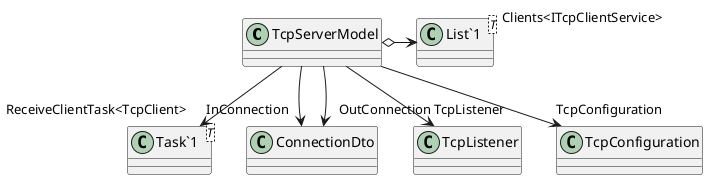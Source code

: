 @startuml
class TcpServerModel {
}
class "Task`1"<T> {
}
class "List`1"<T> {
}
TcpServerModel --> "InConnection" ConnectionDto
TcpServerModel --> "OutConnection" ConnectionDto
TcpServerModel --> "TcpListener" TcpListener
TcpServerModel --> "TcpConfiguration" TcpConfiguration
TcpServerModel --> "ReceiveClientTask<TcpClient>" "Task`1"
TcpServerModel o-> "Clients<ITcpClientService>" "List`1"
@enduml
